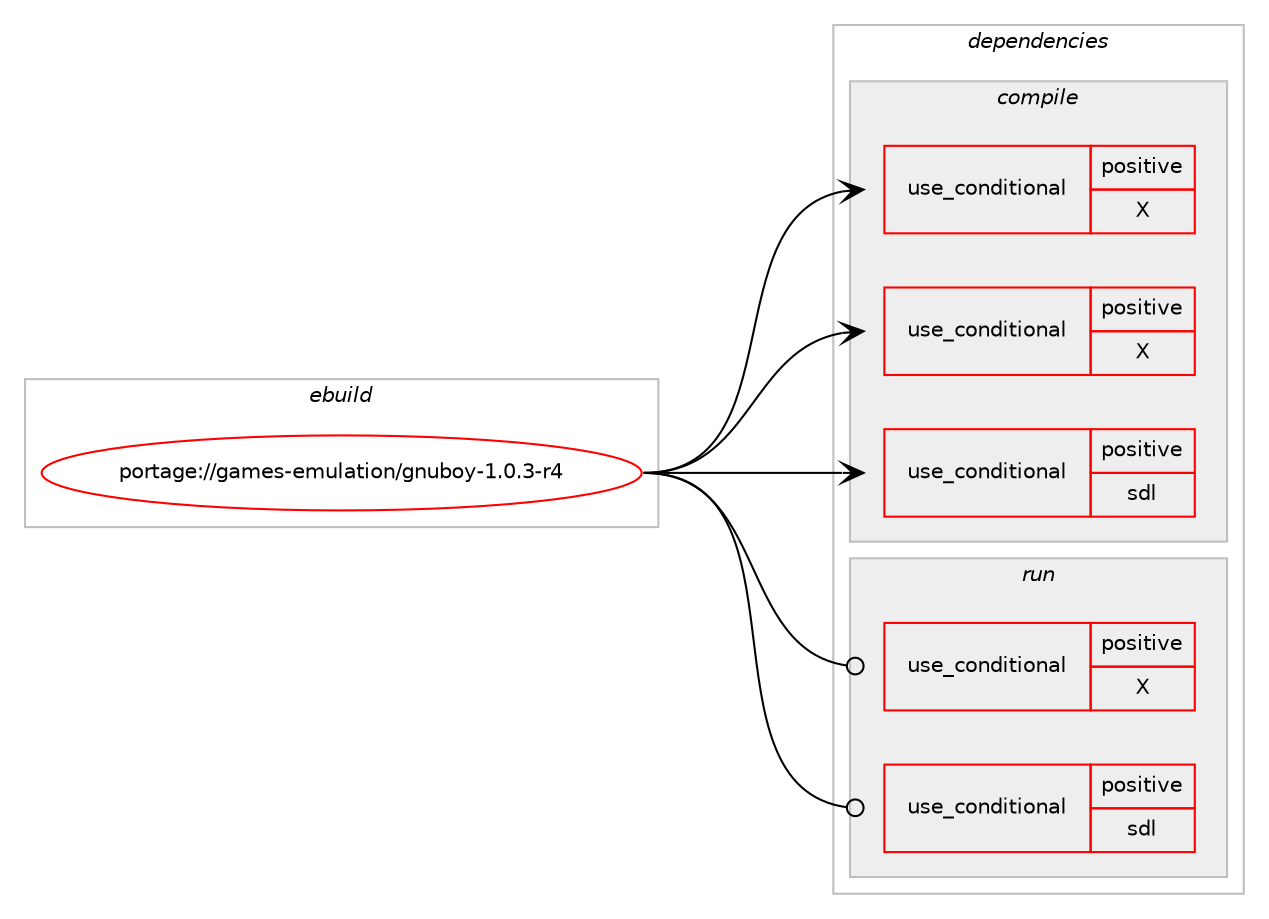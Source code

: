 digraph prolog {

# *************
# Graph options
# *************

newrank=true;
concentrate=true;
compound=true;
graph [rankdir=LR,fontname=Helvetica,fontsize=10,ranksep=1.5];#, ranksep=2.5, nodesep=0.2];
edge  [arrowhead=vee];
node  [fontname=Helvetica,fontsize=10];

# **********
# The ebuild
# **********

subgraph cluster_leftcol {
color=gray;
rank=same;
label=<<i>ebuild</i>>;
id [label="portage://games-emulation/gnuboy-1.0.3-r4", color=red, width=4, href="../games-emulation/gnuboy-1.0.3-r4.svg"];
}

# ****************
# The dependencies
# ****************

subgraph cluster_midcol {
color=gray;
label=<<i>dependencies</i>>;
subgraph cluster_compile {
fillcolor="#eeeeee";
style=filled;
label=<<i>compile</i>>;
subgraph cond61839 {
dependency114791 [label=<<TABLE BORDER="0" CELLBORDER="1" CELLSPACING="0" CELLPADDING="4"><TR><TD ROWSPAN="3" CELLPADDING="10">use_conditional</TD></TR><TR><TD>positive</TD></TR><TR><TD>X</TD></TR></TABLE>>, shape=none, color=red];
# *** BEGIN UNKNOWN DEPENDENCY TYPE (TODO) ***
# dependency114791 -> package_dependency(portage://games-emulation/gnuboy-1.0.3-r4,install,no,x11-base,xorg-proto,none,[,,],[],[])
# *** END UNKNOWN DEPENDENCY TYPE (TODO) ***

}
id:e -> dependency114791:w [weight=20,style="solid",arrowhead="vee"];
subgraph cond61840 {
dependency114792 [label=<<TABLE BORDER="0" CELLBORDER="1" CELLSPACING="0" CELLPADDING="4"><TR><TD ROWSPAN="3" CELLPADDING="10">use_conditional</TD></TR><TR><TD>positive</TD></TR><TR><TD>X</TD></TR></TABLE>>, shape=none, color=red];
# *** BEGIN UNKNOWN DEPENDENCY TYPE (TODO) ***
# dependency114792 -> package_dependency(portage://games-emulation/gnuboy-1.0.3-r4,install,no,x11-libs,libX11,none,[,,],[],[])
# *** END UNKNOWN DEPENDENCY TYPE (TODO) ***

# *** BEGIN UNKNOWN DEPENDENCY TYPE (TODO) ***
# dependency114792 -> package_dependency(portage://games-emulation/gnuboy-1.0.3-r4,install,no,x11-libs,libXext,none,[,,],[],[])
# *** END UNKNOWN DEPENDENCY TYPE (TODO) ***

}
id:e -> dependency114792:w [weight=20,style="solid",arrowhead="vee"];
subgraph cond61841 {
dependency114793 [label=<<TABLE BORDER="0" CELLBORDER="1" CELLSPACING="0" CELLPADDING="4"><TR><TD ROWSPAN="3" CELLPADDING="10">use_conditional</TD></TR><TR><TD>positive</TD></TR><TR><TD>sdl</TD></TR></TABLE>>, shape=none, color=red];
# *** BEGIN UNKNOWN DEPENDENCY TYPE (TODO) ***
# dependency114793 -> package_dependency(portage://games-emulation/gnuboy-1.0.3-r4,install,no,media-libs,libsdl,none,[,,],[],[use(enable(joystick),none),use(enable(sound),none),use(enable(video),none)])
# *** END UNKNOWN DEPENDENCY TYPE (TODO) ***

}
id:e -> dependency114793:w [weight=20,style="solid",arrowhead="vee"];
}
subgraph cluster_compileandrun {
fillcolor="#eeeeee";
style=filled;
label=<<i>compile and run</i>>;
}
subgraph cluster_run {
fillcolor="#eeeeee";
style=filled;
label=<<i>run</i>>;
subgraph cond61842 {
dependency114794 [label=<<TABLE BORDER="0" CELLBORDER="1" CELLSPACING="0" CELLPADDING="4"><TR><TD ROWSPAN="3" CELLPADDING="10">use_conditional</TD></TR><TR><TD>positive</TD></TR><TR><TD>X</TD></TR></TABLE>>, shape=none, color=red];
# *** BEGIN UNKNOWN DEPENDENCY TYPE (TODO) ***
# dependency114794 -> package_dependency(portage://games-emulation/gnuboy-1.0.3-r4,run,no,x11-libs,libX11,none,[,,],[],[])
# *** END UNKNOWN DEPENDENCY TYPE (TODO) ***

# *** BEGIN UNKNOWN DEPENDENCY TYPE (TODO) ***
# dependency114794 -> package_dependency(portage://games-emulation/gnuboy-1.0.3-r4,run,no,x11-libs,libXext,none,[,,],[],[])
# *** END UNKNOWN DEPENDENCY TYPE (TODO) ***

}
id:e -> dependency114794:w [weight=20,style="solid",arrowhead="odot"];
subgraph cond61843 {
dependency114795 [label=<<TABLE BORDER="0" CELLBORDER="1" CELLSPACING="0" CELLPADDING="4"><TR><TD ROWSPAN="3" CELLPADDING="10">use_conditional</TD></TR><TR><TD>positive</TD></TR><TR><TD>sdl</TD></TR></TABLE>>, shape=none, color=red];
# *** BEGIN UNKNOWN DEPENDENCY TYPE (TODO) ***
# dependency114795 -> package_dependency(portage://games-emulation/gnuboy-1.0.3-r4,run,no,media-libs,libsdl,none,[,,],[],[use(enable(joystick),none),use(enable(sound),none),use(enable(video),none)])
# *** END UNKNOWN DEPENDENCY TYPE (TODO) ***

}
id:e -> dependency114795:w [weight=20,style="solid",arrowhead="odot"];
}
}

# **************
# The candidates
# **************

subgraph cluster_choices {
rank=same;
color=gray;
label=<<i>candidates</i>>;

}

}
